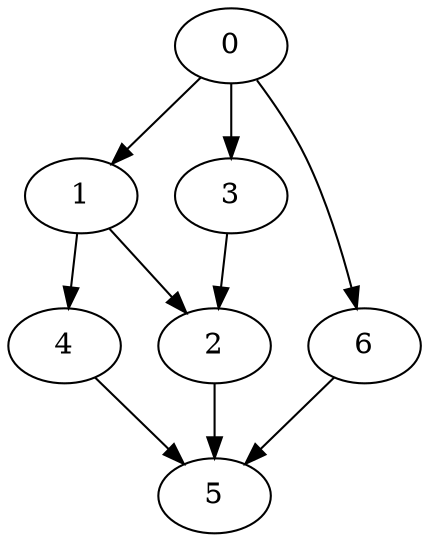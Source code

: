 digraph {
  // labelled, weighted edges
  0 -> 1[w="1"];
  0 -> 6[w="7"];
  1 -> 2[w="1"];
  2 -> 5[w="1"];
  0 -> 3[w="4"];
  3 -> 2[w="1"];
  6 -> 5[w="3"];
  1 -> 4[w="3"];
  4 -> 5[w="-1"];
}
